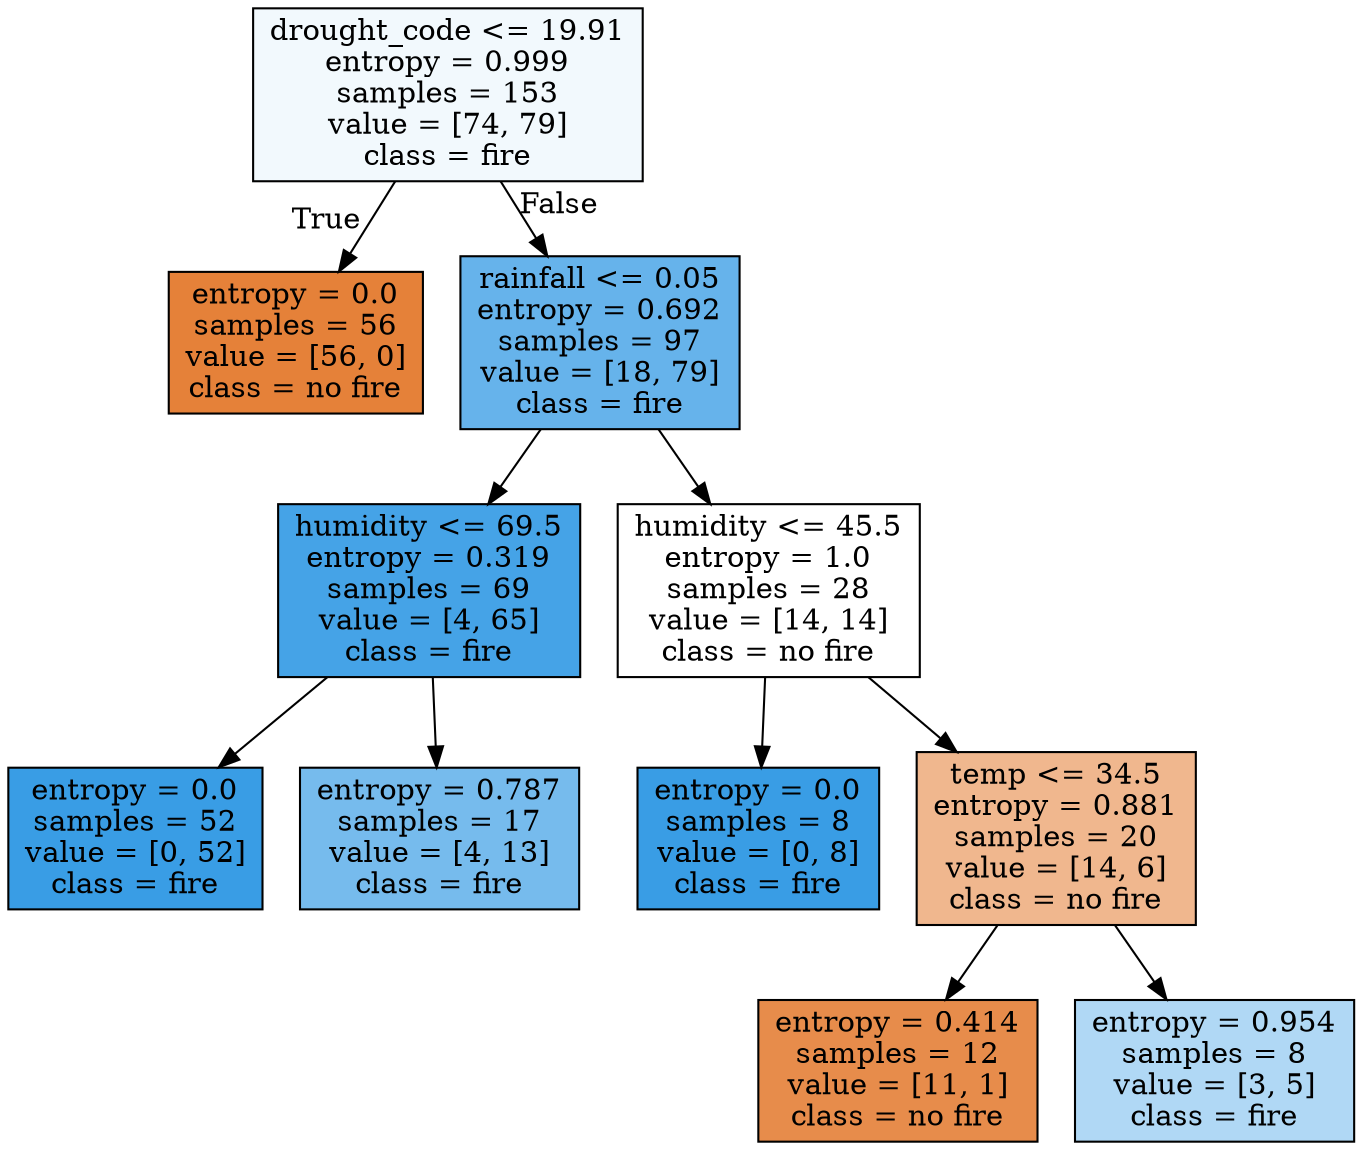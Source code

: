 digraph Tree {
node [shape=box, style="filled", color="black"] ;
0 [label="drought_code <= 19.91\nentropy = 0.999\nsamples = 153\nvalue = [74, 79]\nclass = fire", fillcolor="#f2f9fd"] ;
1 [label="entropy = 0.0\nsamples = 56\nvalue = [56, 0]\nclass = no fire", fillcolor="#e58139"] ;
0 -> 1 [labeldistance=2.5, labelangle=45, headlabel="True"] ;
2 [label="rainfall <= 0.05\nentropy = 0.692\nsamples = 97\nvalue = [18, 79]\nclass = fire", fillcolor="#66b3eb"] ;
0 -> 2 [labeldistance=2.5, labelangle=-45, headlabel="False"] ;
3 [label="humidity <= 69.5\nentropy = 0.319\nsamples = 69\nvalue = [4, 65]\nclass = fire", fillcolor="#45a3e7"] ;
2 -> 3 ;
4 [label="entropy = 0.0\nsamples = 52\nvalue = [0, 52]\nclass = fire", fillcolor="#399de5"] ;
3 -> 4 ;
5 [label="entropy = 0.787\nsamples = 17\nvalue = [4, 13]\nclass = fire", fillcolor="#76bbed"] ;
3 -> 5 ;
6 [label="humidity <= 45.5\nentropy = 1.0\nsamples = 28\nvalue = [14, 14]\nclass = no fire", fillcolor="#ffffff"] ;
2 -> 6 ;
7 [label="entropy = 0.0\nsamples = 8\nvalue = [0, 8]\nclass = fire", fillcolor="#399de5"] ;
6 -> 7 ;
8 [label="temp <= 34.5\nentropy = 0.881\nsamples = 20\nvalue = [14, 6]\nclass = no fire", fillcolor="#f0b78e"] ;
6 -> 8 ;
9 [label="entropy = 0.414\nsamples = 12\nvalue = [11, 1]\nclass = no fire", fillcolor="#e78c4b"] ;
8 -> 9 ;
10 [label="entropy = 0.954\nsamples = 8\nvalue = [3, 5]\nclass = fire", fillcolor="#b0d8f5"] ;
8 -> 10 ;
}
